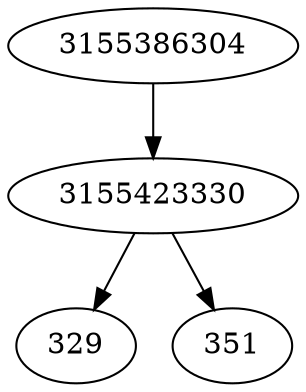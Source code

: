 strict digraph  {
3155386304;
329;
3155423330;
351;
3155386304 -> 3155423330;
3155423330 -> 351;
3155423330 -> 329;
}

